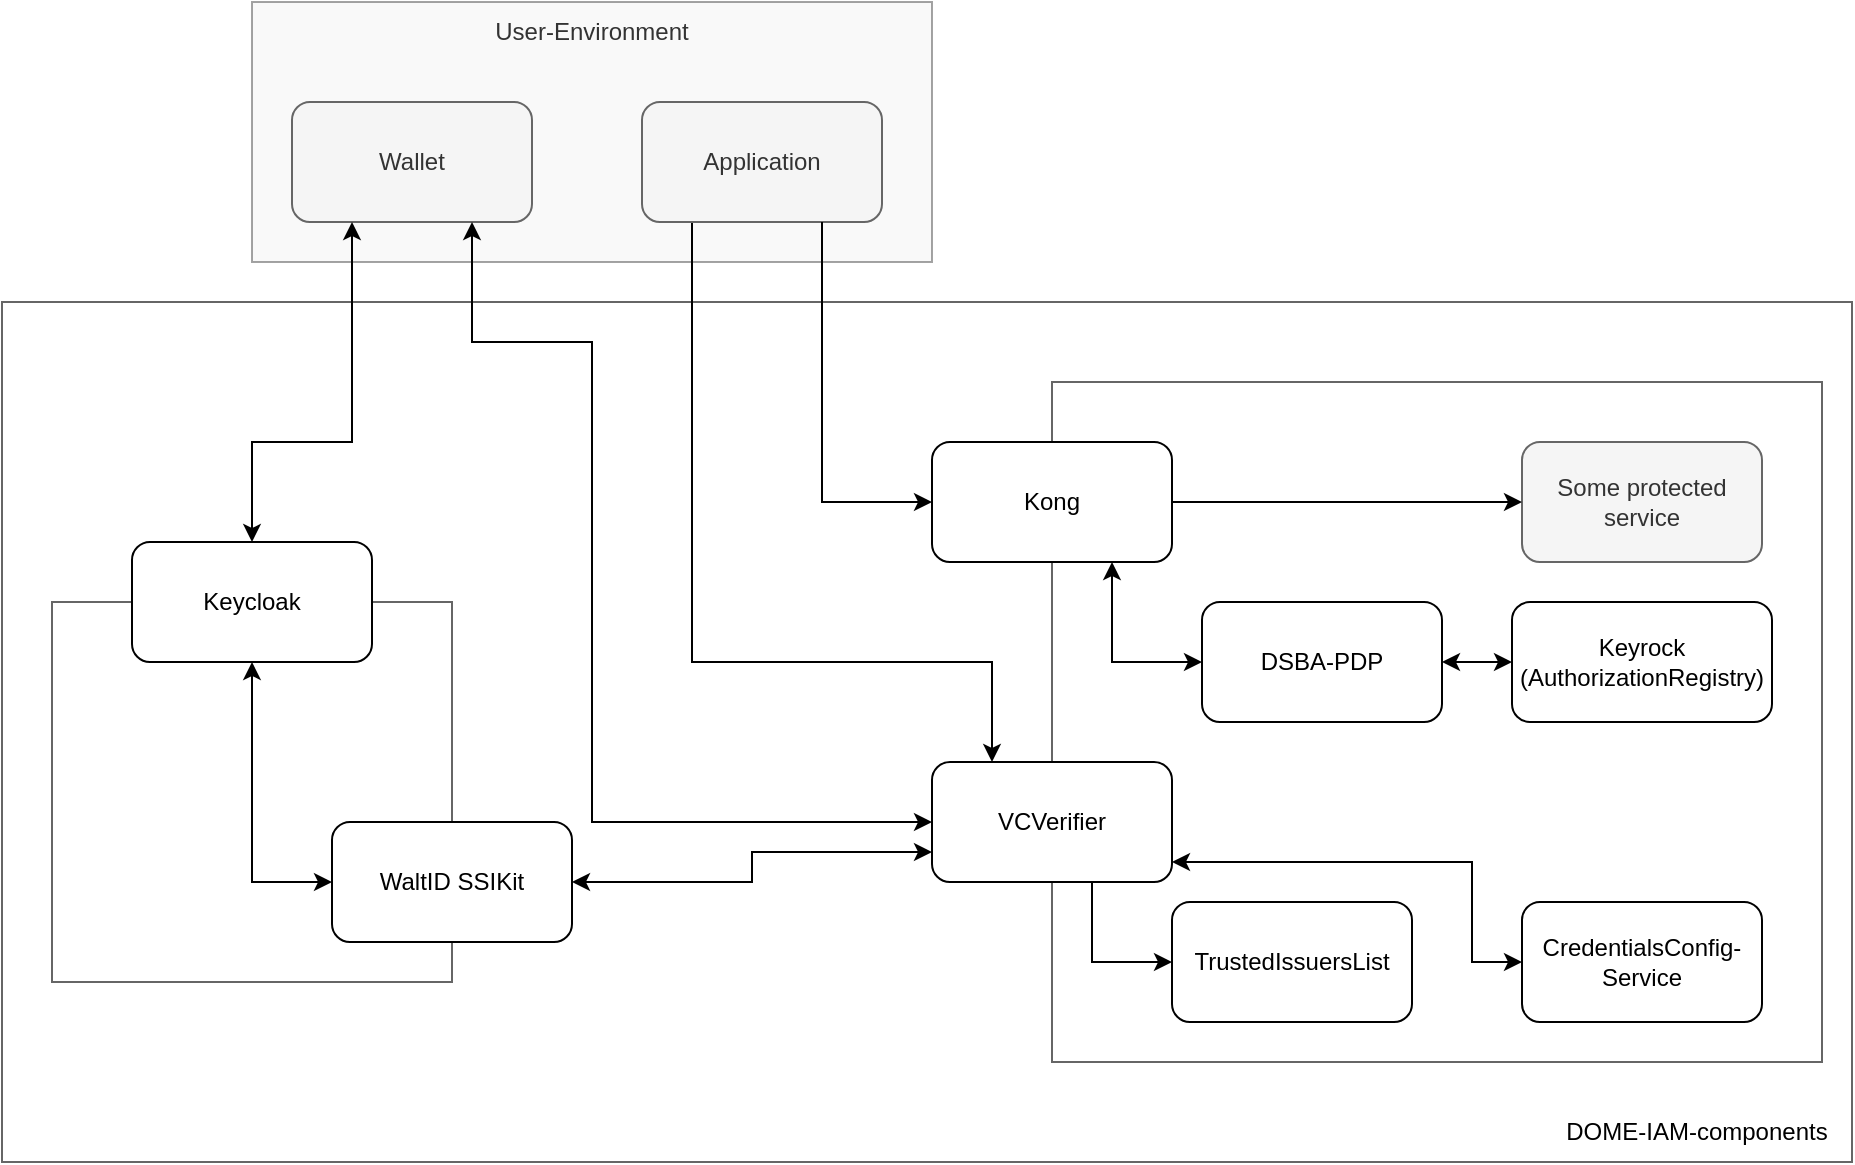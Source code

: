 <mxfile version="24.0.4" type="device">
  <diagram name="Page-1" id="tbnd6GcOuTAoQqFS6ZF0">
    <mxGraphModel dx="2092" dy="878" grid="1" gridSize="10" guides="1" tooltips="1" connect="1" arrows="1" fold="1" page="1" pageScale="1" pageWidth="850" pageHeight="1100" math="0" shadow="0">
      <root>
        <mxCell id="0" />
        <mxCell id="1" parent="0" />
        <mxCell id="s7JtBU0AaHSwpC_xIheo-1" value="&lt;div&gt;&lt;br&gt;&lt;/div&gt;&lt;div&gt;&lt;br&gt;&lt;/div&gt;&lt;div&gt;&lt;br&gt;&lt;/div&gt;&lt;div&gt;&lt;br&gt;&lt;/div&gt;&lt;div&gt;&lt;br&gt;&lt;/div&gt;&lt;div&gt;&lt;br&gt;&lt;/div&gt;&lt;div&gt;&lt;br&gt;&lt;/div&gt;&lt;div&gt;&lt;br&gt;&lt;/div&gt;&lt;div&gt;&lt;br&gt;&lt;/div&gt;&lt;div&gt;&lt;br&gt;&lt;/div&gt;&lt;div&gt;&lt;br&gt;&lt;/div&gt;&lt;div&gt;&lt;br&gt;&lt;/div&gt;&lt;div&gt;&lt;br&gt;&lt;/div&gt;&lt;div&gt;&lt;br&gt;&lt;/div&gt;&lt;div&gt;&lt;br&gt;&lt;/div&gt;&lt;div&gt;&lt;br&gt;&lt;/div&gt;&lt;div&gt;&lt;br&gt;&lt;/div&gt;&lt;div&gt;&lt;br&gt;&lt;/div&gt;" style="rounded=0;whiteSpace=wrap;html=1;container=0;opacity=60;" parent="1" vertex="1">
          <mxGeometry x="-15" y="260" width="925" height="430" as="geometry" />
        </mxCell>
        <mxCell id="CY8kjFUx2-ucLKSjw_ug-19" value="&lt;div&gt;User-Environment&lt;/div&gt;&lt;div&gt;&lt;br&gt;&lt;/div&gt;&lt;div&gt;&lt;br&gt;&lt;/div&gt;&lt;div&gt;&lt;br&gt;&lt;/div&gt;&lt;div&gt;&lt;br&gt;&lt;/div&gt;&lt;div&gt;&lt;br&gt;&lt;/div&gt;&lt;div&gt;&lt;br&gt;&lt;/div&gt;&lt;div&gt;&lt;br&gt;&lt;/div&gt;" style="rounded=0;whiteSpace=wrap;html=1;fillColor=#f5f5f5;strokeColor=#666666;opacity=60;fontColor=#333333;" parent="1" vertex="1">
          <mxGeometry x="110" y="110" width="340" height="130" as="geometry" />
        </mxCell>
        <mxCell id="CY8kjFUx2-ucLKSjw_ug-18" value="Wallet" style="rounded=1;whiteSpace=wrap;html=1;fillColor=#f5f5f5;strokeColor=#666666;fontColor=#333333;" parent="1" vertex="1">
          <mxGeometry x="130" y="160" width="120" height="60" as="geometry" />
        </mxCell>
        <mxCell id="CY8kjFUx2-ucLKSjw_ug-22" value="" style="endArrow=classic;startArrow=classic;html=1;rounded=0;entryX=0.25;entryY=1;entryDx=0;entryDy=0;exitX=0.5;exitY=0;exitDx=0;exitDy=0;" parent="1" source="CY8kjFUx2-ucLKSjw_ug-13" target="CY8kjFUx2-ucLKSjw_ug-18" edge="1">
          <mxGeometry width="50" height="50" relative="1" as="geometry">
            <mxPoint x="260" y="310" as="sourcePoint" />
            <mxPoint x="310" y="260" as="targetPoint" />
            <Array as="points">
              <mxPoint x="110" y="330" />
              <mxPoint x="160" y="330" />
              <mxPoint x="160" y="300" />
            </Array>
          </mxGeometry>
        </mxCell>
        <mxCell id="CY8kjFUx2-ucLKSjw_ug-24" value="" style="endArrow=classic;startArrow=classic;html=1;rounded=0;entryX=0.75;entryY=1;entryDx=0;entryDy=0;exitX=0;exitY=0.5;exitDx=0;exitDy=0;" parent="1" source="CY8kjFUx2-ucLKSjw_ug-7" target="CY8kjFUx2-ucLKSjw_ug-18" edge="1">
          <mxGeometry width="50" height="50" relative="1" as="geometry">
            <mxPoint x="370" y="550" as="sourcePoint" />
            <mxPoint x="420" y="500" as="targetPoint" />
            <Array as="points">
              <mxPoint x="380" y="520" />
              <mxPoint x="320" y="520" />
              <mxPoint x="280" y="520" />
              <mxPoint x="280" y="280" />
              <mxPoint x="220" y="280" />
            </Array>
          </mxGeometry>
        </mxCell>
        <mxCell id="CY8kjFUx2-ucLKSjw_ug-28" value="" style="endArrow=classic;startArrow=classic;html=1;rounded=0;exitX=0;exitY=0.5;exitDx=0;exitDy=0;entryX=0.25;entryY=0;entryDx=0;entryDy=0;" parent="1" source="CY8kjFUx2-ucLKSjw_ug-26" target="CY8kjFUx2-ucLKSjw_ug-7" edge="1">
          <mxGeometry width="50" height="50" relative="1" as="geometry">
            <mxPoint x="640" y="220" as="sourcePoint" />
            <mxPoint x="790" y="140" as="targetPoint" />
            <Array as="points">
              <mxPoint x="330" y="190" />
              <mxPoint x="330" y="440" />
              <mxPoint x="480" y="440" />
            </Array>
          </mxGeometry>
        </mxCell>
        <mxCell id="CY8kjFUx2-ucLKSjw_ug-1" value="&lt;div&gt;&lt;br&gt;&lt;/div&gt;" style="rounded=0;whiteSpace=wrap;html=1;container=0;opacity=60;" parent="1" vertex="1">
          <mxGeometry x="510" y="300" width="385" height="340" as="geometry" />
        </mxCell>
        <mxCell id="CY8kjFUx2-ucLKSjw_ug-2" value="&lt;div&gt;Some protected service&lt;/div&gt;" style="rounded=1;whiteSpace=wrap;html=1;container=0;fillColor=#f5f5f5;fontColor=#333333;strokeColor=#666666;" parent="1" vertex="1">
          <mxGeometry x="745" y="330" width="120" height="60" as="geometry" />
        </mxCell>
        <mxCell id="CY8kjFUx2-ucLKSjw_ug-3" value="&lt;div&gt;Kong&lt;/div&gt;" style="rounded=1;whiteSpace=wrap;html=1;container=0;" parent="1" vertex="1">
          <mxGeometry x="450" y="330" width="120" height="60" as="geometry" />
        </mxCell>
        <mxCell id="CY8kjFUx2-ucLKSjw_ug-4" value="&lt;div&gt;Keyrock&lt;/div&gt;&lt;div&gt;(AuthorizationRegistry)&lt;br&gt;&lt;/div&gt;" style="rounded=1;whiteSpace=wrap;html=1;container=0;" parent="1" vertex="1">
          <mxGeometry x="740" y="410" width="130" height="60" as="geometry" />
        </mxCell>
        <mxCell id="CY8kjFUx2-ucLKSjw_ug-5" value="DSBA-PDP" style="rounded=1;whiteSpace=wrap;html=1;container=0;" parent="1" vertex="1">
          <mxGeometry x="585" y="410" width="120" height="60" as="geometry" />
        </mxCell>
        <mxCell id="PC8gviaItRBg1X0dOG7G-3" style="edgeStyle=orthogonalEdgeStyle;rounded=0;orthogonalLoop=1;jettySize=auto;html=1;startArrow=classic;startFill=1;" parent="1" source="CY8kjFUx2-ucLKSjw_ug-7" target="PC8gviaItRBg1X0dOG7G-1" edge="1">
          <mxGeometry relative="1" as="geometry">
            <Array as="points">
              <mxPoint x="720" y="540" />
              <mxPoint x="720" y="590" />
            </Array>
          </mxGeometry>
        </mxCell>
        <mxCell id="PC8gviaItRBg1X0dOG7G-4" style="edgeStyle=orthogonalEdgeStyle;rounded=0;orthogonalLoop=1;jettySize=auto;html=1;entryX=0;entryY=0.5;entryDx=0;entryDy=0;" parent="1" source="CY8kjFUx2-ucLKSjw_ug-7" target="PC8gviaItRBg1X0dOG7G-2" edge="1">
          <mxGeometry relative="1" as="geometry">
            <Array as="points">
              <mxPoint x="530" y="590" />
            </Array>
          </mxGeometry>
        </mxCell>
        <mxCell id="8wzW39NpTl9HjeBliY-U-1" style="edgeStyle=orthogonalEdgeStyle;rounded=0;orthogonalLoop=1;jettySize=auto;html=1;exitX=0;exitY=0.75;exitDx=0;exitDy=0;startArrow=classic;startFill=1;" parent="1" source="CY8kjFUx2-ucLKSjw_ug-7" target="CY8kjFUx2-ucLKSjw_ug-12" edge="1">
          <mxGeometry relative="1" as="geometry" />
        </mxCell>
        <mxCell id="CY8kjFUx2-ucLKSjw_ug-7" value="VCVerifier" style="rounded=1;whiteSpace=wrap;html=1;container=0;" parent="1" vertex="1">
          <mxGeometry x="450" y="490" width="120" height="60" as="geometry" />
        </mxCell>
        <mxCell id="CY8kjFUx2-ucLKSjw_ug-26" value="Application" style="rounded=1;whiteSpace=wrap;html=1;fillColor=#f5f5f5;strokeColor=#666666;fontColor=#333333;" parent="1" vertex="1">
          <mxGeometry x="305" y="160" width="120" height="60" as="geometry" />
        </mxCell>
        <mxCell id="CY8kjFUx2-ucLKSjw_ug-32" value="" style="endArrow=classic;html=1;rounded=0;exitX=0.75;exitY=1;exitDx=0;exitDy=0;" parent="1" source="CY8kjFUx2-ucLKSjw_ug-26" target="CY8kjFUx2-ucLKSjw_ug-3" edge="1">
          <mxGeometry width="50" height="50" relative="1" as="geometry">
            <mxPoint x="420" y="320" as="sourcePoint" />
            <mxPoint x="470" y="270" as="targetPoint" />
            <Array as="points">
              <mxPoint x="395" y="360" />
            </Array>
          </mxGeometry>
        </mxCell>
        <mxCell id="CY8kjFUx2-ucLKSjw_ug-34" value="" style="endArrow=classic;startArrow=classic;html=1;rounded=0;entryX=0;entryY=0.5;entryDx=0;entryDy=0;" parent="1" source="CY8kjFUx2-ucLKSjw_ug-5" target="CY8kjFUx2-ucLKSjw_ug-4" edge="1">
          <mxGeometry width="50" height="50" relative="1" as="geometry">
            <mxPoint x="690" y="500" as="sourcePoint" />
            <mxPoint x="740" y="450" as="targetPoint" />
          </mxGeometry>
        </mxCell>
        <mxCell id="CY8kjFUx2-ucLKSjw_ug-35" value="" style="endArrow=classic;startArrow=classic;html=1;rounded=0;entryX=0.75;entryY=1;entryDx=0;entryDy=0;exitX=0;exitY=0.5;exitDx=0;exitDy=0;" parent="1" source="CY8kjFUx2-ucLKSjw_ug-5" target="CY8kjFUx2-ucLKSjw_ug-3" edge="1">
          <mxGeometry x="0.368" y="10" width="50" height="50" relative="1" as="geometry">
            <mxPoint x="300" y="700" as="sourcePoint" />
            <mxPoint x="350" y="650" as="targetPoint" />
            <Array as="points">
              <mxPoint x="540" y="440" />
            </Array>
            <mxPoint as="offset" />
          </mxGeometry>
        </mxCell>
        <mxCell id="CY8kjFUx2-ucLKSjw_ug-36" value="" style="endArrow=classic;html=1;rounded=0;exitX=1;exitY=0.5;exitDx=0;exitDy=0;entryX=0;entryY=0.5;entryDx=0;entryDy=0;" parent="1" source="CY8kjFUx2-ucLKSjw_ug-3" target="CY8kjFUx2-ucLKSjw_ug-2" edge="1">
          <mxGeometry width="50" height="50" relative="1" as="geometry">
            <mxPoint x="610" y="350" as="sourcePoint" />
            <mxPoint x="660" y="300" as="targetPoint" />
          </mxGeometry>
        </mxCell>
        <mxCell id="CY8kjFUx2-ucLKSjw_ug-10" value="&lt;div&gt;&lt;br&gt;&lt;/div&gt;" style="rounded=0;whiteSpace=wrap;html=1;opacity=60;" parent="1" vertex="1">
          <mxGeometry x="10" y="410" width="200" height="190" as="geometry" />
        </mxCell>
        <mxCell id="CY8kjFUx2-ucLKSjw_ug-12" value="WaltID SSIKit" style="rounded=1;whiteSpace=wrap;html=1;" parent="1" vertex="1">
          <mxGeometry x="150" y="520" width="120" height="60" as="geometry" />
        </mxCell>
        <mxCell id="CY8kjFUx2-ucLKSjw_ug-13" value="Keycloak" style="rounded=1;whiteSpace=wrap;html=1;" parent="1" vertex="1">
          <mxGeometry x="50" y="380" width="120" height="60" as="geometry" />
        </mxCell>
        <mxCell id="CY8kjFUx2-ucLKSjw_ug-20" value="" style="endArrow=classic;startArrow=classic;html=1;rounded=0;exitX=0;exitY=0.5;exitDx=0;exitDy=0;entryX=0.5;entryY=1;entryDx=0;entryDy=0;" parent="1" source="CY8kjFUx2-ucLKSjw_ug-12" target="CY8kjFUx2-ucLKSjw_ug-13" edge="1">
          <mxGeometry width="50" height="50" relative="1" as="geometry">
            <mxPoint x="90" y="350" as="sourcePoint" />
            <mxPoint x="140" y="300" as="targetPoint" />
            <Array as="points">
              <mxPoint x="110" y="550" />
            </Array>
          </mxGeometry>
        </mxCell>
        <mxCell id="s7JtBU0AaHSwpC_xIheo-2" value="DOME-IAM-components" style="text;html=1;align=center;verticalAlign=middle;whiteSpace=wrap;rounded=0;" parent="1" vertex="1">
          <mxGeometry x="755" y="660" width="155" height="30" as="geometry" />
        </mxCell>
        <mxCell id="PC8gviaItRBg1X0dOG7G-1" value="CredentialsConfig-Service" style="rounded=1;whiteSpace=wrap;html=1;container=0;" parent="1" vertex="1">
          <mxGeometry x="745" y="560" width="120" height="60" as="geometry" />
        </mxCell>
        <mxCell id="PC8gviaItRBg1X0dOG7G-2" value="TrustedIssuersList" style="rounded=1;whiteSpace=wrap;html=1;container=0;" parent="1" vertex="1">
          <mxGeometry x="570" y="560" width="120" height="60" as="geometry" />
        </mxCell>
      </root>
    </mxGraphModel>
  </diagram>
</mxfile>
